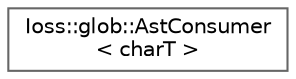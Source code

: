 digraph "Graphical Class Hierarchy"
{
 // INTERACTIVE_SVG=YES
 // LATEX_PDF_SIZE
  bgcolor="transparent";
  edge [fontname=Helvetica,fontsize=10,labelfontname=Helvetica,labelfontsize=10];
  node [fontname=Helvetica,fontsize=10,shape=box,height=0.2,width=0.4];
  rankdir="LR";
  Node0 [id="Node000000",label="Ioss::glob::AstConsumer\l\< charT \>",height=0.2,width=0.4,color="grey40", fillcolor="white", style="filled",URL="$classIoss_1_1glob_1_1AstConsumer.html",tooltip=" "];
}
